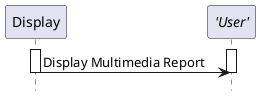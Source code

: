 @startuml

hide footbox

participant "Display" as Reader
participant "//'User'//" as User

activate Reader
activate User
Reader->User: Display Multimedia Report
deactivate User
deactivate Reader

@enduml